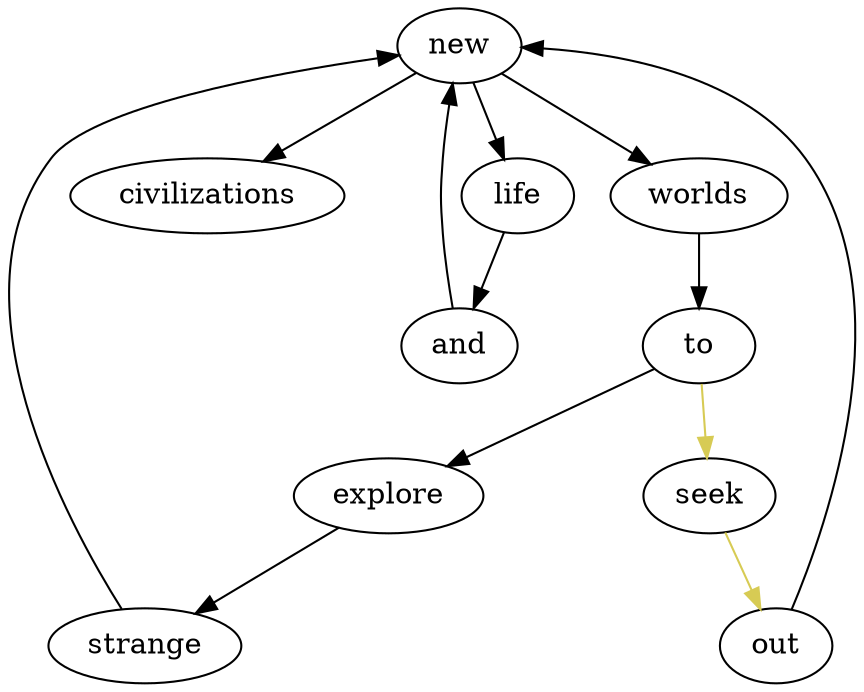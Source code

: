 digraph G {
    new;
    new -> worlds;
    new -> civilizations;
    new -> life;
    worlds;
    worlds -> to;
    explore;
    explore -> strange;
    and;
    and -> new;
    to;
    to -> explore;
    seek;
    strange;
    strange -> new;
    life;
    life -> and;
    out;
    out -> new;
    { edge [color="#d7cb54"]; to -> seek; seek -> out; }
}
